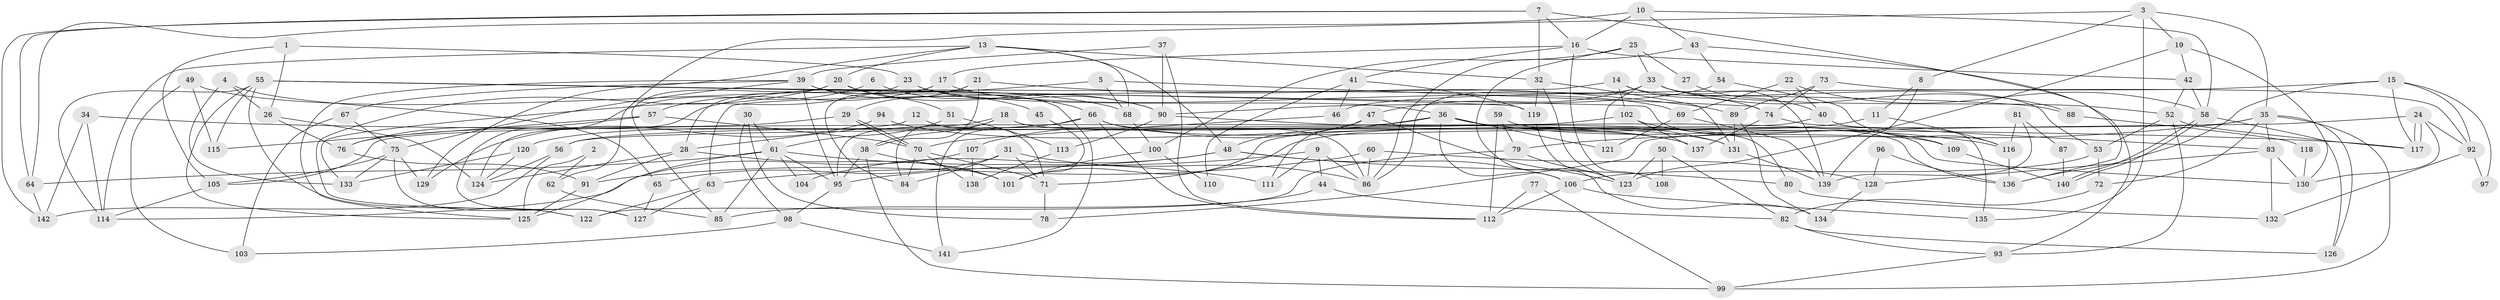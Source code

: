 // Generated by graph-tools (version 1.1) at 2025/26/03/09/25 03:26:20]
// undirected, 142 vertices, 284 edges
graph export_dot {
graph [start="1"]
  node [color=gray90,style=filled];
  1;
  2;
  3;
  4;
  5;
  6;
  7;
  8;
  9;
  10;
  11;
  12;
  13;
  14;
  15;
  16;
  17;
  18;
  19;
  20;
  21;
  22;
  23;
  24;
  25;
  26;
  27;
  28;
  29;
  30;
  31;
  32;
  33;
  34;
  35;
  36;
  37;
  38;
  39;
  40;
  41;
  42;
  43;
  44;
  45;
  46;
  47;
  48;
  49;
  50;
  51;
  52;
  53;
  54;
  55;
  56;
  57;
  58;
  59;
  60;
  61;
  62;
  63;
  64;
  65;
  66;
  67;
  68;
  69;
  70;
  71;
  72;
  73;
  74;
  75;
  76;
  77;
  78;
  79;
  80;
  81;
  82;
  83;
  84;
  85;
  86;
  87;
  88;
  89;
  90;
  91;
  92;
  93;
  94;
  95;
  96;
  97;
  98;
  99;
  100;
  101;
  102;
  103;
  104;
  105;
  106;
  107;
  108;
  109;
  110;
  111;
  112;
  113;
  114;
  115;
  116;
  117;
  118;
  119;
  120;
  121;
  122;
  123;
  124;
  125;
  126;
  127;
  128;
  129;
  130;
  131;
  132;
  133;
  134;
  135;
  136;
  137;
  138;
  139;
  140;
  141;
  142;
  1 -- 23;
  1 -- 105;
  1 -- 26;
  2 -- 62;
  2 -- 125;
  3 -- 19;
  3 -- 35;
  3 -- 8;
  3 -- 62;
  3 -- 135;
  4 -- 65;
  4 -- 26;
  4 -- 133;
  5 -- 124;
  5 -- 74;
  5 -- 68;
  6 -- 66;
  6 -- 127;
  7 -- 32;
  7 -- 142;
  7 -- 16;
  7 -- 64;
  7 -- 136;
  8 -- 11;
  8 -- 139;
  9 -- 86;
  9 -- 95;
  9 -- 44;
  9 -- 111;
  10 -- 64;
  10 -- 16;
  10 -- 43;
  10 -- 58;
  11 -- 116;
  11 -- 71;
  12 -- 28;
  12 -- 71;
  13 -- 20;
  13 -- 32;
  13 -- 48;
  13 -- 68;
  13 -- 114;
  13 -- 129;
  14 -- 74;
  14 -- 53;
  14 -- 63;
  14 -- 102;
  15 -- 117;
  15 -- 136;
  15 -- 46;
  15 -- 92;
  15 -- 97;
  16 -- 42;
  16 -- 17;
  16 -- 41;
  16 -- 108;
  17 -- 57;
  17 -- 28;
  17 -- 69;
  18 -- 84;
  18 -- 95;
  18 -- 38;
  18 -- 80;
  18 -- 136;
  19 -- 130;
  19 -- 123;
  19 -- 42;
  20 -- 122;
  20 -- 90;
  20 -- 51;
  20 -- 85;
  21 -- 29;
  21 -- 38;
  21 -- 84;
  21 -- 89;
  22 -- 58;
  22 -- 69;
  22 -- 40;
  23 -- 133;
  23 -- 36;
  23 -- 90;
  24 -- 117;
  24 -- 117;
  24 -- 92;
  24 -- 78;
  24 -- 130;
  25 -- 33;
  25 -- 100;
  25 -- 27;
  25 -- 134;
  26 -- 124;
  26 -- 76;
  27 -- 40;
  28 -- 101;
  28 -- 91;
  28 -- 124;
  29 -- 70;
  29 -- 70;
  29 -- 76;
  30 -- 61;
  30 -- 98;
  30 -- 78;
  31 -- 71;
  31 -- 86;
  31 -- 65;
  31 -- 84;
  32 -- 131;
  32 -- 123;
  32 -- 119;
  33 -- 139;
  33 -- 52;
  33 -- 47;
  33 -- 86;
  33 -- 88;
  33 -- 121;
  34 -- 117;
  34 -- 142;
  34 -- 114;
  35 -- 79;
  35 -- 56;
  35 -- 72;
  35 -- 83;
  35 -- 99;
  35 -- 126;
  36 -- 121;
  36 -- 48;
  36 -- 56;
  36 -- 106;
  36 -- 116;
  36 -- 131;
  37 -- 39;
  37 -- 90;
  37 -- 112;
  38 -- 99;
  38 -- 95;
  38 -- 101;
  39 -- 125;
  39 -- 75;
  39 -- 45;
  39 -- 67;
  39 -- 95;
  39 -- 141;
  40 -- 135;
  40 -- 101;
  41 -- 46;
  41 -- 110;
  41 -- 119;
  42 -- 58;
  42 -- 52;
  43 -- 86;
  43 -- 54;
  43 -- 93;
  44 -- 85;
  44 -- 82;
  45 -- 101;
  46 -- 70;
  47 -- 107;
  47 -- 111;
  47 -- 123;
  48 -- 106;
  48 -- 63;
  48 -- 80;
  48 -- 104;
  49 -- 68;
  49 -- 115;
  49 -- 103;
  50 -- 82;
  50 -- 123;
  50 -- 108;
  51 -- 61;
  51 -- 113;
  52 -- 93;
  52 -- 53;
  52 -- 117;
  53 -- 72;
  53 -- 106;
  54 -- 116;
  54 -- 90;
  55 -- 119;
  55 -- 114;
  55 -- 88;
  55 -- 109;
  55 -- 115;
  55 -- 122;
  55 -- 125;
  56 -- 124;
  56 -- 142;
  57 -- 70;
  57 -- 76;
  57 -- 115;
  58 -- 140;
  58 -- 140;
  58 -- 126;
  59 -- 79;
  59 -- 112;
  59 -- 130;
  60 -- 128;
  60 -- 91;
  60 -- 86;
  61 -- 95;
  61 -- 111;
  61 -- 64;
  61 -- 85;
  61 -- 104;
  61 -- 125;
  62 -- 85;
  63 -- 122;
  63 -- 127;
  64 -- 142;
  65 -- 127;
  66 -- 86;
  66 -- 112;
  66 -- 120;
  66 -- 137;
  66 -- 141;
  67 -- 103;
  67 -- 75;
  68 -- 100;
  69 -- 139;
  69 -- 121;
  70 -- 84;
  70 -- 71;
  70 -- 138;
  71 -- 78;
  72 -- 82;
  73 -- 92;
  73 -- 89;
  73 -- 74;
  74 -- 83;
  74 -- 137;
  75 -- 105;
  75 -- 127;
  75 -- 129;
  75 -- 133;
  76 -- 91;
  77 -- 99;
  77 -- 112;
  79 -- 123;
  79 -- 122;
  80 -- 132;
  81 -- 139;
  81 -- 116;
  81 -- 87;
  82 -- 126;
  82 -- 93;
  83 -- 130;
  83 -- 128;
  83 -- 132;
  87 -- 140;
  88 -- 118;
  89 -- 131;
  89 -- 134;
  90 -- 113;
  90 -- 131;
  91 -- 125;
  92 -- 132;
  92 -- 97;
  93 -- 99;
  94 -- 137;
  94 -- 129;
  95 -- 98;
  96 -- 136;
  96 -- 128;
  98 -- 141;
  98 -- 103;
  100 -- 101;
  100 -- 110;
  102 -- 137;
  102 -- 105;
  102 -- 109;
  105 -- 114;
  106 -- 112;
  106 -- 135;
  107 -- 138;
  107 -- 114;
  109 -- 140;
  113 -- 138;
  116 -- 136;
  118 -- 130;
  119 -- 123;
  120 -- 133;
  120 -- 124;
  128 -- 134;
  131 -- 139;
}
